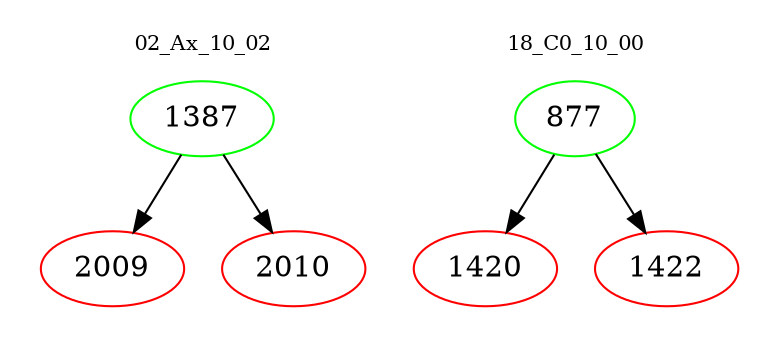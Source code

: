 digraph{
subgraph cluster_0 {
color = white
label = "02_Ax_10_02";
fontsize=10;
T0_1387 [label="1387", color="green"]
T0_1387 -> T0_2009 [color="black"]
T0_2009 [label="2009", color="red"]
T0_1387 -> T0_2010 [color="black"]
T0_2010 [label="2010", color="red"]
}
subgraph cluster_1 {
color = white
label = "18_C0_10_00";
fontsize=10;
T1_877 [label="877", color="green"]
T1_877 -> T1_1420 [color="black"]
T1_1420 [label="1420", color="red"]
T1_877 -> T1_1422 [color="black"]
T1_1422 [label="1422", color="red"]
}
}
